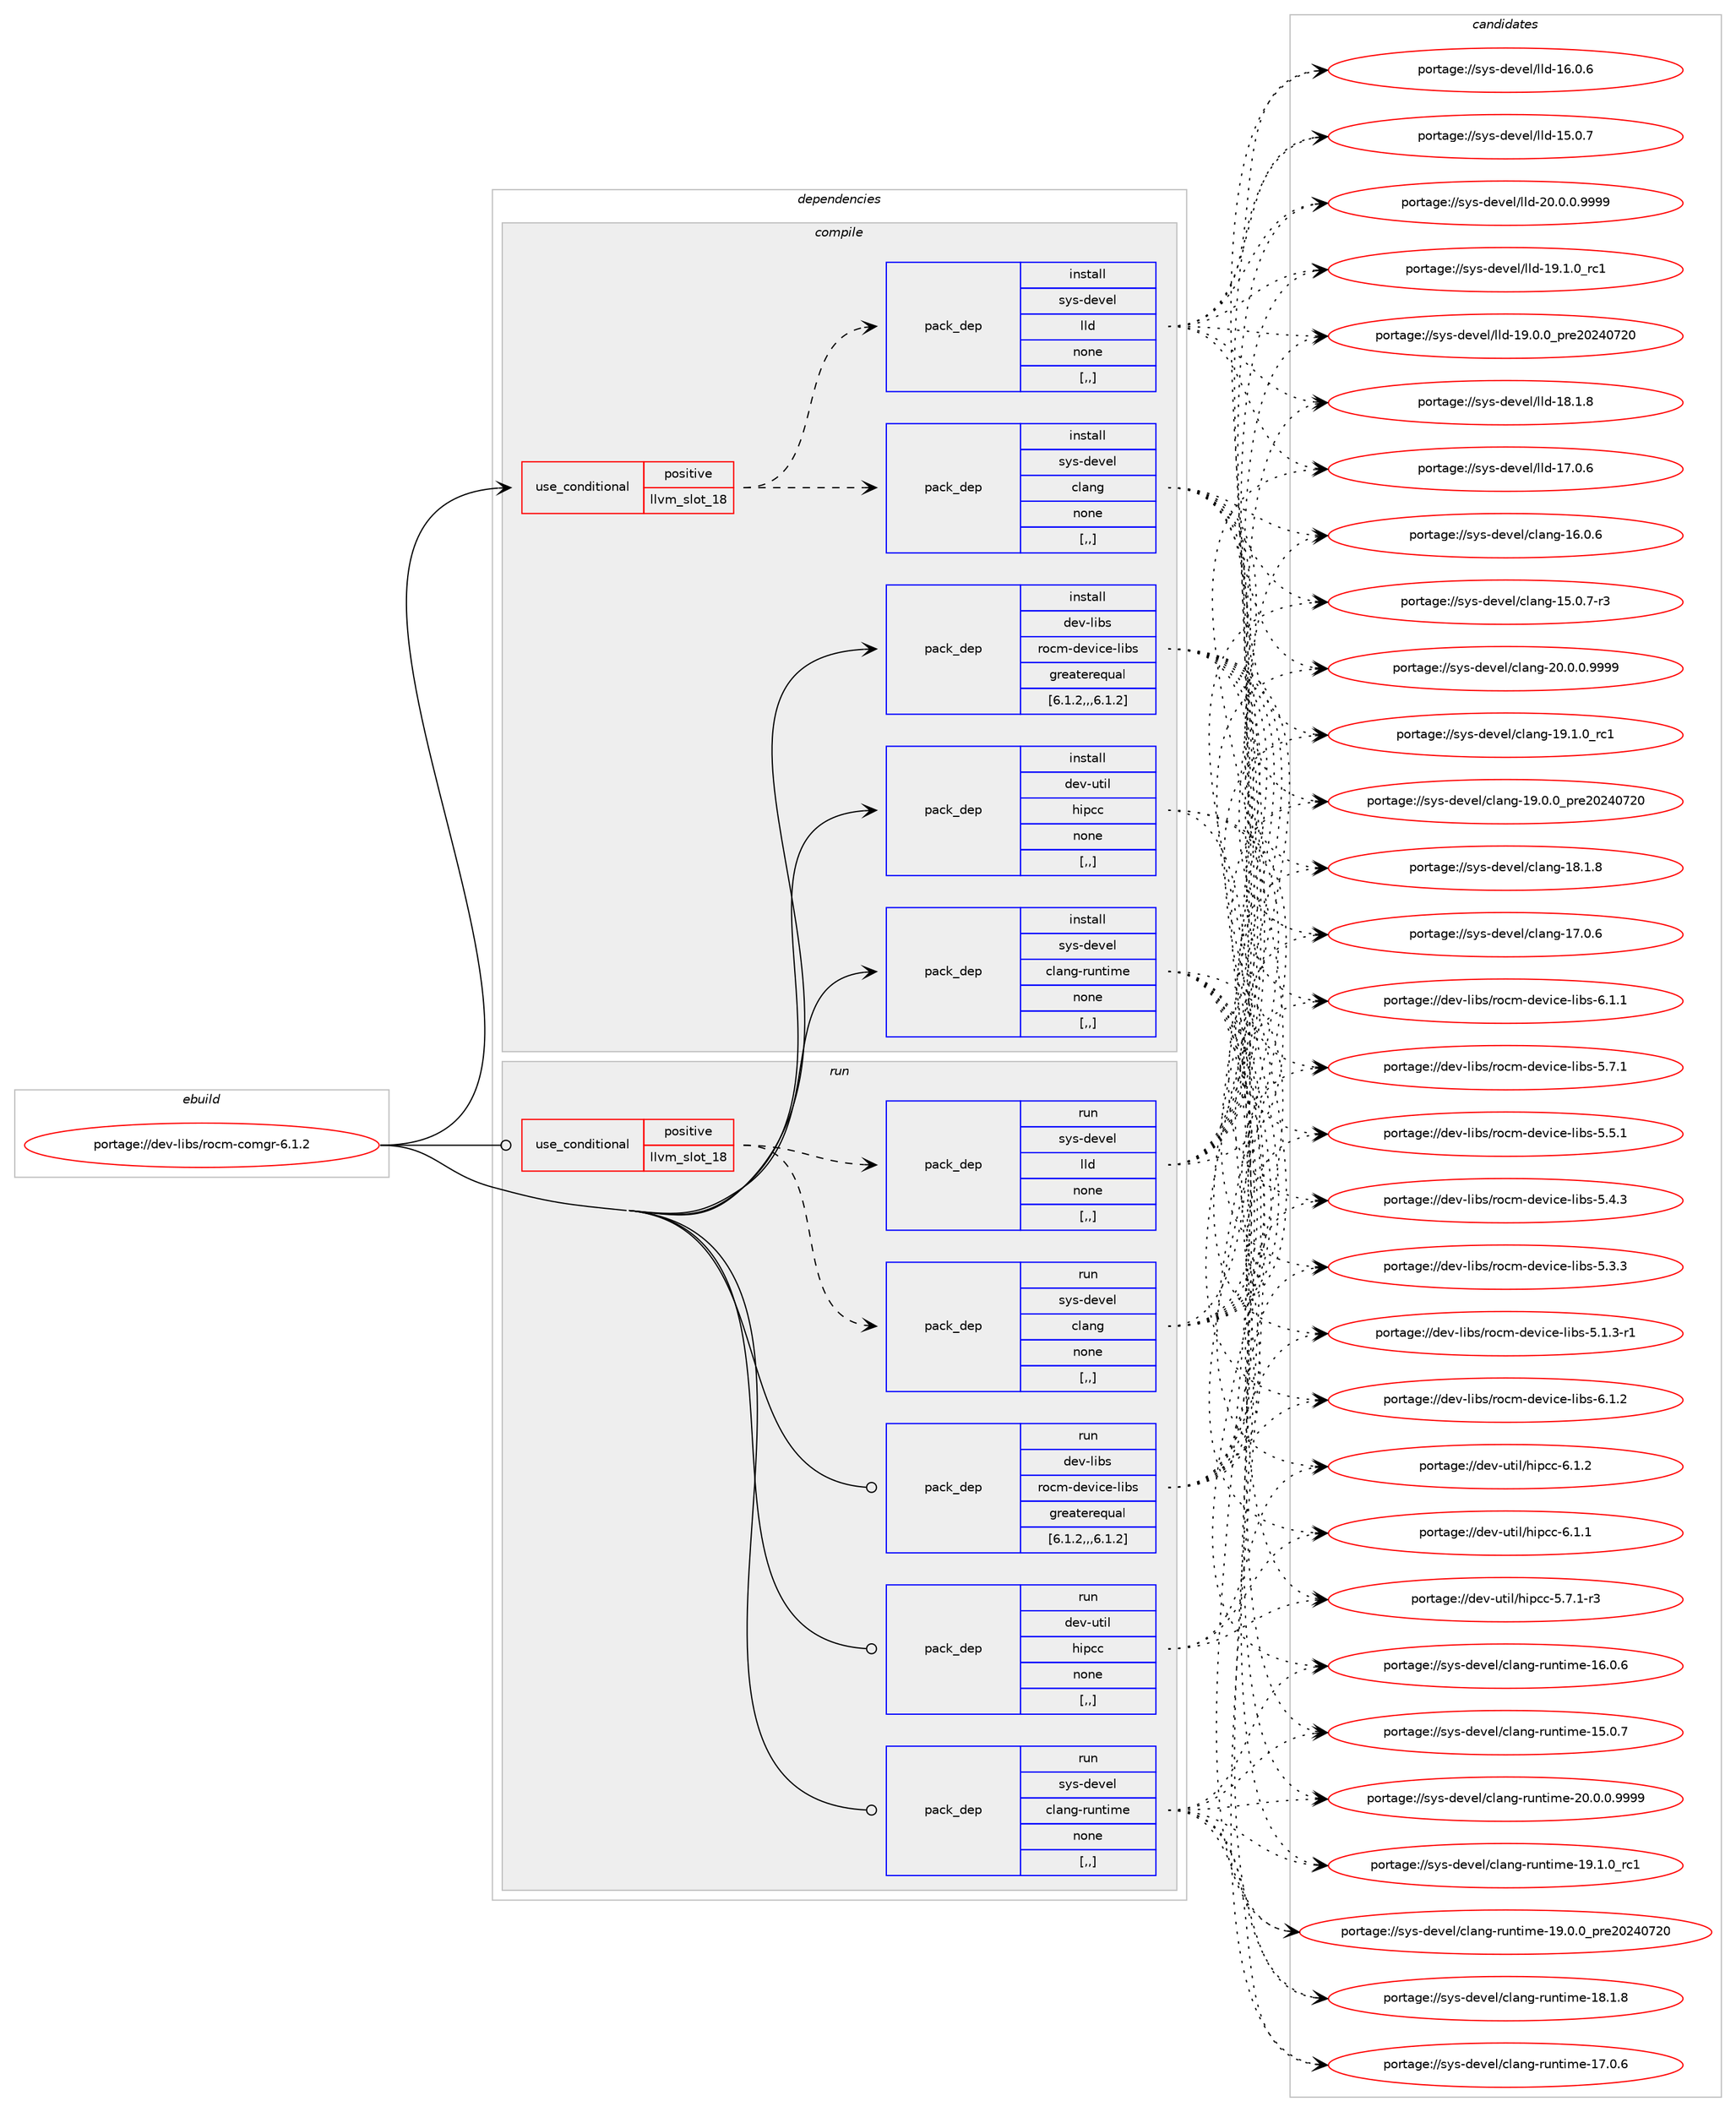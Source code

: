digraph prolog {

# *************
# Graph options
# *************

newrank=true;
concentrate=true;
compound=true;
graph [rankdir=LR,fontname=Helvetica,fontsize=10,ranksep=1.5];#, ranksep=2.5, nodesep=0.2];
edge  [arrowhead=vee];
node  [fontname=Helvetica,fontsize=10];

# **********
# The ebuild
# **********

subgraph cluster_leftcol {
color=gray;
label=<<i>ebuild</i>>;
id [label="portage://dev-libs/rocm-comgr-6.1.2", color=red, width=4, href="../dev-libs/rocm-comgr-6.1.2.svg"];
}

# ****************
# The dependencies
# ****************

subgraph cluster_midcol {
color=gray;
label=<<i>dependencies</i>>;
subgraph cluster_compile {
fillcolor="#eeeeee";
style=filled;
label=<<i>compile</i>>;
subgraph cond28245 {
dependency114143 [label=<<TABLE BORDER="0" CELLBORDER="1" CELLSPACING="0" CELLPADDING="4"><TR><TD ROWSPAN="3" CELLPADDING="10">use_conditional</TD></TR><TR><TD>positive</TD></TR><TR><TD>llvm_slot_18</TD></TR></TABLE>>, shape=none, color=red];
subgraph pack84699 {
dependency114144 [label=<<TABLE BORDER="0" CELLBORDER="1" CELLSPACING="0" CELLPADDING="4" WIDTH="220"><TR><TD ROWSPAN="6" CELLPADDING="30">pack_dep</TD></TR><TR><TD WIDTH="110">install</TD></TR><TR><TD>sys-devel</TD></TR><TR><TD>clang</TD></TR><TR><TD>none</TD></TR><TR><TD>[,,]</TD></TR></TABLE>>, shape=none, color=blue];
}
dependency114143:e -> dependency114144:w [weight=20,style="dashed",arrowhead="vee"];
subgraph pack84700 {
dependency114145 [label=<<TABLE BORDER="0" CELLBORDER="1" CELLSPACING="0" CELLPADDING="4" WIDTH="220"><TR><TD ROWSPAN="6" CELLPADDING="30">pack_dep</TD></TR><TR><TD WIDTH="110">install</TD></TR><TR><TD>sys-devel</TD></TR><TR><TD>lld</TD></TR><TR><TD>none</TD></TR><TR><TD>[,,]</TD></TR></TABLE>>, shape=none, color=blue];
}
dependency114143:e -> dependency114145:w [weight=20,style="dashed",arrowhead="vee"];
}
id:e -> dependency114143:w [weight=20,style="solid",arrowhead="vee"];
subgraph pack84701 {
dependency114146 [label=<<TABLE BORDER="0" CELLBORDER="1" CELLSPACING="0" CELLPADDING="4" WIDTH="220"><TR><TD ROWSPAN="6" CELLPADDING="30">pack_dep</TD></TR><TR><TD WIDTH="110">install</TD></TR><TR><TD>dev-libs</TD></TR><TR><TD>rocm-device-libs</TD></TR><TR><TD>greaterequal</TD></TR><TR><TD>[6.1.2,,,6.1.2]</TD></TR></TABLE>>, shape=none, color=blue];
}
id:e -> dependency114146:w [weight=20,style="solid",arrowhead="vee"];
subgraph pack84702 {
dependency114147 [label=<<TABLE BORDER="0" CELLBORDER="1" CELLSPACING="0" CELLPADDING="4" WIDTH="220"><TR><TD ROWSPAN="6" CELLPADDING="30">pack_dep</TD></TR><TR><TD WIDTH="110">install</TD></TR><TR><TD>dev-util</TD></TR><TR><TD>hipcc</TD></TR><TR><TD>none</TD></TR><TR><TD>[,,]</TD></TR></TABLE>>, shape=none, color=blue];
}
id:e -> dependency114147:w [weight=20,style="solid",arrowhead="vee"];
subgraph pack84703 {
dependency114148 [label=<<TABLE BORDER="0" CELLBORDER="1" CELLSPACING="0" CELLPADDING="4" WIDTH="220"><TR><TD ROWSPAN="6" CELLPADDING="30">pack_dep</TD></TR><TR><TD WIDTH="110">install</TD></TR><TR><TD>sys-devel</TD></TR><TR><TD>clang-runtime</TD></TR><TR><TD>none</TD></TR><TR><TD>[,,]</TD></TR></TABLE>>, shape=none, color=blue];
}
id:e -> dependency114148:w [weight=20,style="solid",arrowhead="vee"];
}
subgraph cluster_compileandrun {
fillcolor="#eeeeee";
style=filled;
label=<<i>compile and run</i>>;
}
subgraph cluster_run {
fillcolor="#eeeeee";
style=filled;
label=<<i>run</i>>;
subgraph cond28246 {
dependency114149 [label=<<TABLE BORDER="0" CELLBORDER="1" CELLSPACING="0" CELLPADDING="4"><TR><TD ROWSPAN="3" CELLPADDING="10">use_conditional</TD></TR><TR><TD>positive</TD></TR><TR><TD>llvm_slot_18</TD></TR></TABLE>>, shape=none, color=red];
subgraph pack84704 {
dependency114150 [label=<<TABLE BORDER="0" CELLBORDER="1" CELLSPACING="0" CELLPADDING="4" WIDTH="220"><TR><TD ROWSPAN="6" CELLPADDING="30">pack_dep</TD></TR><TR><TD WIDTH="110">run</TD></TR><TR><TD>sys-devel</TD></TR><TR><TD>clang</TD></TR><TR><TD>none</TD></TR><TR><TD>[,,]</TD></TR></TABLE>>, shape=none, color=blue];
}
dependency114149:e -> dependency114150:w [weight=20,style="dashed",arrowhead="vee"];
subgraph pack84705 {
dependency114151 [label=<<TABLE BORDER="0" CELLBORDER="1" CELLSPACING="0" CELLPADDING="4" WIDTH="220"><TR><TD ROWSPAN="6" CELLPADDING="30">pack_dep</TD></TR><TR><TD WIDTH="110">run</TD></TR><TR><TD>sys-devel</TD></TR><TR><TD>lld</TD></TR><TR><TD>none</TD></TR><TR><TD>[,,]</TD></TR></TABLE>>, shape=none, color=blue];
}
dependency114149:e -> dependency114151:w [weight=20,style="dashed",arrowhead="vee"];
}
id:e -> dependency114149:w [weight=20,style="solid",arrowhead="odot"];
subgraph pack84706 {
dependency114152 [label=<<TABLE BORDER="0" CELLBORDER="1" CELLSPACING="0" CELLPADDING="4" WIDTH="220"><TR><TD ROWSPAN="6" CELLPADDING="30">pack_dep</TD></TR><TR><TD WIDTH="110">run</TD></TR><TR><TD>dev-libs</TD></TR><TR><TD>rocm-device-libs</TD></TR><TR><TD>greaterequal</TD></TR><TR><TD>[6.1.2,,,6.1.2]</TD></TR></TABLE>>, shape=none, color=blue];
}
id:e -> dependency114152:w [weight=20,style="solid",arrowhead="odot"];
subgraph pack84707 {
dependency114153 [label=<<TABLE BORDER="0" CELLBORDER="1" CELLSPACING="0" CELLPADDING="4" WIDTH="220"><TR><TD ROWSPAN="6" CELLPADDING="30">pack_dep</TD></TR><TR><TD WIDTH="110">run</TD></TR><TR><TD>dev-util</TD></TR><TR><TD>hipcc</TD></TR><TR><TD>none</TD></TR><TR><TD>[,,]</TD></TR></TABLE>>, shape=none, color=blue];
}
id:e -> dependency114153:w [weight=20,style="solid",arrowhead="odot"];
subgraph pack84708 {
dependency114154 [label=<<TABLE BORDER="0" CELLBORDER="1" CELLSPACING="0" CELLPADDING="4" WIDTH="220"><TR><TD ROWSPAN="6" CELLPADDING="30">pack_dep</TD></TR><TR><TD WIDTH="110">run</TD></TR><TR><TD>sys-devel</TD></TR><TR><TD>clang-runtime</TD></TR><TR><TD>none</TD></TR><TR><TD>[,,]</TD></TR></TABLE>>, shape=none, color=blue];
}
id:e -> dependency114154:w [weight=20,style="solid",arrowhead="odot"];
}
}

# **************
# The candidates
# **************

subgraph cluster_choices {
rank=same;
color=gray;
label=<<i>candidates</i>>;

subgraph choice84699 {
color=black;
nodesep=1;
choice11512111545100101118101108479910897110103455048464846484657575757 [label="portage://sys-devel/clang-20.0.0.9999", color=red, width=4,href="../sys-devel/clang-20.0.0.9999.svg"];
choice1151211154510010111810110847991089711010345495746494648951149949 [label="portage://sys-devel/clang-19.1.0_rc1", color=red, width=4,href="../sys-devel/clang-19.1.0_rc1.svg"];
choice1151211154510010111810110847991089711010345495746484648951121141015048505248555048 [label="portage://sys-devel/clang-19.0.0_pre20240720", color=red, width=4,href="../sys-devel/clang-19.0.0_pre20240720.svg"];
choice1151211154510010111810110847991089711010345495646494656 [label="portage://sys-devel/clang-18.1.8", color=red, width=4,href="../sys-devel/clang-18.1.8.svg"];
choice1151211154510010111810110847991089711010345495546484654 [label="portage://sys-devel/clang-17.0.6", color=red, width=4,href="../sys-devel/clang-17.0.6.svg"];
choice1151211154510010111810110847991089711010345495446484654 [label="portage://sys-devel/clang-16.0.6", color=red, width=4,href="../sys-devel/clang-16.0.6.svg"];
choice11512111545100101118101108479910897110103454953464846554511451 [label="portage://sys-devel/clang-15.0.7-r3", color=red, width=4,href="../sys-devel/clang-15.0.7-r3.svg"];
dependency114144:e -> choice11512111545100101118101108479910897110103455048464846484657575757:w [style=dotted,weight="100"];
dependency114144:e -> choice1151211154510010111810110847991089711010345495746494648951149949:w [style=dotted,weight="100"];
dependency114144:e -> choice1151211154510010111810110847991089711010345495746484648951121141015048505248555048:w [style=dotted,weight="100"];
dependency114144:e -> choice1151211154510010111810110847991089711010345495646494656:w [style=dotted,weight="100"];
dependency114144:e -> choice1151211154510010111810110847991089711010345495546484654:w [style=dotted,weight="100"];
dependency114144:e -> choice1151211154510010111810110847991089711010345495446484654:w [style=dotted,weight="100"];
dependency114144:e -> choice11512111545100101118101108479910897110103454953464846554511451:w [style=dotted,weight="100"];
}
subgraph choice84700 {
color=black;
nodesep=1;
choice1151211154510010111810110847108108100455048464846484657575757 [label="portage://sys-devel/lld-20.0.0.9999", color=red, width=4,href="../sys-devel/lld-20.0.0.9999.svg"];
choice115121115451001011181011084710810810045495746494648951149949 [label="portage://sys-devel/lld-19.1.0_rc1", color=red, width=4,href="../sys-devel/lld-19.1.0_rc1.svg"];
choice115121115451001011181011084710810810045495746484648951121141015048505248555048 [label="portage://sys-devel/lld-19.0.0_pre20240720", color=red, width=4,href="../sys-devel/lld-19.0.0_pre20240720.svg"];
choice115121115451001011181011084710810810045495646494656 [label="portage://sys-devel/lld-18.1.8", color=red, width=4,href="../sys-devel/lld-18.1.8.svg"];
choice115121115451001011181011084710810810045495546484654 [label="portage://sys-devel/lld-17.0.6", color=red, width=4,href="../sys-devel/lld-17.0.6.svg"];
choice115121115451001011181011084710810810045495446484654 [label="portage://sys-devel/lld-16.0.6", color=red, width=4,href="../sys-devel/lld-16.0.6.svg"];
choice115121115451001011181011084710810810045495346484655 [label="portage://sys-devel/lld-15.0.7", color=red, width=4,href="../sys-devel/lld-15.0.7.svg"];
dependency114145:e -> choice1151211154510010111810110847108108100455048464846484657575757:w [style=dotted,weight="100"];
dependency114145:e -> choice115121115451001011181011084710810810045495746494648951149949:w [style=dotted,weight="100"];
dependency114145:e -> choice115121115451001011181011084710810810045495746484648951121141015048505248555048:w [style=dotted,weight="100"];
dependency114145:e -> choice115121115451001011181011084710810810045495646494656:w [style=dotted,weight="100"];
dependency114145:e -> choice115121115451001011181011084710810810045495546484654:w [style=dotted,weight="100"];
dependency114145:e -> choice115121115451001011181011084710810810045495446484654:w [style=dotted,weight="100"];
dependency114145:e -> choice115121115451001011181011084710810810045495346484655:w [style=dotted,weight="100"];
}
subgraph choice84701 {
color=black;
nodesep=1;
choice1001011184510810598115471141119910945100101118105991014510810598115455446494650 [label="portage://dev-libs/rocm-device-libs-6.1.2", color=red, width=4,href="../dev-libs/rocm-device-libs-6.1.2.svg"];
choice1001011184510810598115471141119910945100101118105991014510810598115455446494649 [label="portage://dev-libs/rocm-device-libs-6.1.1", color=red, width=4,href="../dev-libs/rocm-device-libs-6.1.1.svg"];
choice1001011184510810598115471141119910945100101118105991014510810598115455346554649 [label="portage://dev-libs/rocm-device-libs-5.7.1", color=red, width=4,href="../dev-libs/rocm-device-libs-5.7.1.svg"];
choice1001011184510810598115471141119910945100101118105991014510810598115455346534649 [label="portage://dev-libs/rocm-device-libs-5.5.1", color=red, width=4,href="../dev-libs/rocm-device-libs-5.5.1.svg"];
choice1001011184510810598115471141119910945100101118105991014510810598115455346524651 [label="portage://dev-libs/rocm-device-libs-5.4.3", color=red, width=4,href="../dev-libs/rocm-device-libs-5.4.3.svg"];
choice1001011184510810598115471141119910945100101118105991014510810598115455346514651 [label="portage://dev-libs/rocm-device-libs-5.3.3", color=red, width=4,href="../dev-libs/rocm-device-libs-5.3.3.svg"];
choice10010111845108105981154711411199109451001011181059910145108105981154553464946514511449 [label="portage://dev-libs/rocm-device-libs-5.1.3-r1", color=red, width=4,href="../dev-libs/rocm-device-libs-5.1.3-r1.svg"];
dependency114146:e -> choice1001011184510810598115471141119910945100101118105991014510810598115455446494650:w [style=dotted,weight="100"];
dependency114146:e -> choice1001011184510810598115471141119910945100101118105991014510810598115455446494649:w [style=dotted,weight="100"];
dependency114146:e -> choice1001011184510810598115471141119910945100101118105991014510810598115455346554649:w [style=dotted,weight="100"];
dependency114146:e -> choice1001011184510810598115471141119910945100101118105991014510810598115455346534649:w [style=dotted,weight="100"];
dependency114146:e -> choice1001011184510810598115471141119910945100101118105991014510810598115455346524651:w [style=dotted,weight="100"];
dependency114146:e -> choice1001011184510810598115471141119910945100101118105991014510810598115455346514651:w [style=dotted,weight="100"];
dependency114146:e -> choice10010111845108105981154711411199109451001011181059910145108105981154553464946514511449:w [style=dotted,weight="100"];
}
subgraph choice84702 {
color=black;
nodesep=1;
choice10010111845117116105108471041051129999455446494650 [label="portage://dev-util/hipcc-6.1.2", color=red, width=4,href="../dev-util/hipcc-6.1.2.svg"];
choice10010111845117116105108471041051129999455446494649 [label="portage://dev-util/hipcc-6.1.1", color=red, width=4,href="../dev-util/hipcc-6.1.1.svg"];
choice100101118451171161051084710410511299994553465546494511451 [label="portage://dev-util/hipcc-5.7.1-r3", color=red, width=4,href="../dev-util/hipcc-5.7.1-r3.svg"];
dependency114147:e -> choice10010111845117116105108471041051129999455446494650:w [style=dotted,weight="100"];
dependency114147:e -> choice10010111845117116105108471041051129999455446494649:w [style=dotted,weight="100"];
dependency114147:e -> choice100101118451171161051084710410511299994553465546494511451:w [style=dotted,weight="100"];
}
subgraph choice84703 {
color=black;
nodesep=1;
choice1151211154510010111810110847991089711010345114117110116105109101455048464846484657575757 [label="portage://sys-devel/clang-runtime-20.0.0.9999", color=red, width=4,href="../sys-devel/clang-runtime-20.0.0.9999.svg"];
choice115121115451001011181011084799108971101034511411711011610510910145495746494648951149949 [label="portage://sys-devel/clang-runtime-19.1.0_rc1", color=red, width=4,href="../sys-devel/clang-runtime-19.1.0_rc1.svg"];
choice115121115451001011181011084799108971101034511411711011610510910145495746484648951121141015048505248555048 [label="portage://sys-devel/clang-runtime-19.0.0_pre20240720", color=red, width=4,href="../sys-devel/clang-runtime-19.0.0_pre20240720.svg"];
choice115121115451001011181011084799108971101034511411711011610510910145495646494656 [label="portage://sys-devel/clang-runtime-18.1.8", color=red, width=4,href="../sys-devel/clang-runtime-18.1.8.svg"];
choice115121115451001011181011084799108971101034511411711011610510910145495546484654 [label="portage://sys-devel/clang-runtime-17.0.6", color=red, width=4,href="../sys-devel/clang-runtime-17.0.6.svg"];
choice115121115451001011181011084799108971101034511411711011610510910145495446484654 [label="portage://sys-devel/clang-runtime-16.0.6", color=red, width=4,href="../sys-devel/clang-runtime-16.0.6.svg"];
choice115121115451001011181011084799108971101034511411711011610510910145495346484655 [label="portage://sys-devel/clang-runtime-15.0.7", color=red, width=4,href="../sys-devel/clang-runtime-15.0.7.svg"];
dependency114148:e -> choice1151211154510010111810110847991089711010345114117110116105109101455048464846484657575757:w [style=dotted,weight="100"];
dependency114148:e -> choice115121115451001011181011084799108971101034511411711011610510910145495746494648951149949:w [style=dotted,weight="100"];
dependency114148:e -> choice115121115451001011181011084799108971101034511411711011610510910145495746484648951121141015048505248555048:w [style=dotted,weight="100"];
dependency114148:e -> choice115121115451001011181011084799108971101034511411711011610510910145495646494656:w [style=dotted,weight="100"];
dependency114148:e -> choice115121115451001011181011084799108971101034511411711011610510910145495546484654:w [style=dotted,weight="100"];
dependency114148:e -> choice115121115451001011181011084799108971101034511411711011610510910145495446484654:w [style=dotted,weight="100"];
dependency114148:e -> choice115121115451001011181011084799108971101034511411711011610510910145495346484655:w [style=dotted,weight="100"];
}
subgraph choice84704 {
color=black;
nodesep=1;
choice11512111545100101118101108479910897110103455048464846484657575757 [label="portage://sys-devel/clang-20.0.0.9999", color=red, width=4,href="../sys-devel/clang-20.0.0.9999.svg"];
choice1151211154510010111810110847991089711010345495746494648951149949 [label="portage://sys-devel/clang-19.1.0_rc1", color=red, width=4,href="../sys-devel/clang-19.1.0_rc1.svg"];
choice1151211154510010111810110847991089711010345495746484648951121141015048505248555048 [label="portage://sys-devel/clang-19.0.0_pre20240720", color=red, width=4,href="../sys-devel/clang-19.0.0_pre20240720.svg"];
choice1151211154510010111810110847991089711010345495646494656 [label="portage://sys-devel/clang-18.1.8", color=red, width=4,href="../sys-devel/clang-18.1.8.svg"];
choice1151211154510010111810110847991089711010345495546484654 [label="portage://sys-devel/clang-17.0.6", color=red, width=4,href="../sys-devel/clang-17.0.6.svg"];
choice1151211154510010111810110847991089711010345495446484654 [label="portage://sys-devel/clang-16.0.6", color=red, width=4,href="../sys-devel/clang-16.0.6.svg"];
choice11512111545100101118101108479910897110103454953464846554511451 [label="portage://sys-devel/clang-15.0.7-r3", color=red, width=4,href="../sys-devel/clang-15.0.7-r3.svg"];
dependency114150:e -> choice11512111545100101118101108479910897110103455048464846484657575757:w [style=dotted,weight="100"];
dependency114150:e -> choice1151211154510010111810110847991089711010345495746494648951149949:w [style=dotted,weight="100"];
dependency114150:e -> choice1151211154510010111810110847991089711010345495746484648951121141015048505248555048:w [style=dotted,weight="100"];
dependency114150:e -> choice1151211154510010111810110847991089711010345495646494656:w [style=dotted,weight="100"];
dependency114150:e -> choice1151211154510010111810110847991089711010345495546484654:w [style=dotted,weight="100"];
dependency114150:e -> choice1151211154510010111810110847991089711010345495446484654:w [style=dotted,weight="100"];
dependency114150:e -> choice11512111545100101118101108479910897110103454953464846554511451:w [style=dotted,weight="100"];
}
subgraph choice84705 {
color=black;
nodesep=1;
choice1151211154510010111810110847108108100455048464846484657575757 [label="portage://sys-devel/lld-20.0.0.9999", color=red, width=4,href="../sys-devel/lld-20.0.0.9999.svg"];
choice115121115451001011181011084710810810045495746494648951149949 [label="portage://sys-devel/lld-19.1.0_rc1", color=red, width=4,href="../sys-devel/lld-19.1.0_rc1.svg"];
choice115121115451001011181011084710810810045495746484648951121141015048505248555048 [label="portage://sys-devel/lld-19.0.0_pre20240720", color=red, width=4,href="../sys-devel/lld-19.0.0_pre20240720.svg"];
choice115121115451001011181011084710810810045495646494656 [label="portage://sys-devel/lld-18.1.8", color=red, width=4,href="../sys-devel/lld-18.1.8.svg"];
choice115121115451001011181011084710810810045495546484654 [label="portage://sys-devel/lld-17.0.6", color=red, width=4,href="../sys-devel/lld-17.0.6.svg"];
choice115121115451001011181011084710810810045495446484654 [label="portage://sys-devel/lld-16.0.6", color=red, width=4,href="../sys-devel/lld-16.0.6.svg"];
choice115121115451001011181011084710810810045495346484655 [label="portage://sys-devel/lld-15.0.7", color=red, width=4,href="../sys-devel/lld-15.0.7.svg"];
dependency114151:e -> choice1151211154510010111810110847108108100455048464846484657575757:w [style=dotted,weight="100"];
dependency114151:e -> choice115121115451001011181011084710810810045495746494648951149949:w [style=dotted,weight="100"];
dependency114151:e -> choice115121115451001011181011084710810810045495746484648951121141015048505248555048:w [style=dotted,weight="100"];
dependency114151:e -> choice115121115451001011181011084710810810045495646494656:w [style=dotted,weight="100"];
dependency114151:e -> choice115121115451001011181011084710810810045495546484654:w [style=dotted,weight="100"];
dependency114151:e -> choice115121115451001011181011084710810810045495446484654:w [style=dotted,weight="100"];
dependency114151:e -> choice115121115451001011181011084710810810045495346484655:w [style=dotted,weight="100"];
}
subgraph choice84706 {
color=black;
nodesep=1;
choice1001011184510810598115471141119910945100101118105991014510810598115455446494650 [label="portage://dev-libs/rocm-device-libs-6.1.2", color=red, width=4,href="../dev-libs/rocm-device-libs-6.1.2.svg"];
choice1001011184510810598115471141119910945100101118105991014510810598115455446494649 [label="portage://dev-libs/rocm-device-libs-6.1.1", color=red, width=4,href="../dev-libs/rocm-device-libs-6.1.1.svg"];
choice1001011184510810598115471141119910945100101118105991014510810598115455346554649 [label="portage://dev-libs/rocm-device-libs-5.7.1", color=red, width=4,href="../dev-libs/rocm-device-libs-5.7.1.svg"];
choice1001011184510810598115471141119910945100101118105991014510810598115455346534649 [label="portage://dev-libs/rocm-device-libs-5.5.1", color=red, width=4,href="../dev-libs/rocm-device-libs-5.5.1.svg"];
choice1001011184510810598115471141119910945100101118105991014510810598115455346524651 [label="portage://dev-libs/rocm-device-libs-5.4.3", color=red, width=4,href="../dev-libs/rocm-device-libs-5.4.3.svg"];
choice1001011184510810598115471141119910945100101118105991014510810598115455346514651 [label="portage://dev-libs/rocm-device-libs-5.3.3", color=red, width=4,href="../dev-libs/rocm-device-libs-5.3.3.svg"];
choice10010111845108105981154711411199109451001011181059910145108105981154553464946514511449 [label="portage://dev-libs/rocm-device-libs-5.1.3-r1", color=red, width=4,href="../dev-libs/rocm-device-libs-5.1.3-r1.svg"];
dependency114152:e -> choice1001011184510810598115471141119910945100101118105991014510810598115455446494650:w [style=dotted,weight="100"];
dependency114152:e -> choice1001011184510810598115471141119910945100101118105991014510810598115455446494649:w [style=dotted,weight="100"];
dependency114152:e -> choice1001011184510810598115471141119910945100101118105991014510810598115455346554649:w [style=dotted,weight="100"];
dependency114152:e -> choice1001011184510810598115471141119910945100101118105991014510810598115455346534649:w [style=dotted,weight="100"];
dependency114152:e -> choice1001011184510810598115471141119910945100101118105991014510810598115455346524651:w [style=dotted,weight="100"];
dependency114152:e -> choice1001011184510810598115471141119910945100101118105991014510810598115455346514651:w [style=dotted,weight="100"];
dependency114152:e -> choice10010111845108105981154711411199109451001011181059910145108105981154553464946514511449:w [style=dotted,weight="100"];
}
subgraph choice84707 {
color=black;
nodesep=1;
choice10010111845117116105108471041051129999455446494650 [label="portage://dev-util/hipcc-6.1.2", color=red, width=4,href="../dev-util/hipcc-6.1.2.svg"];
choice10010111845117116105108471041051129999455446494649 [label="portage://dev-util/hipcc-6.1.1", color=red, width=4,href="../dev-util/hipcc-6.1.1.svg"];
choice100101118451171161051084710410511299994553465546494511451 [label="portage://dev-util/hipcc-5.7.1-r3", color=red, width=4,href="../dev-util/hipcc-5.7.1-r3.svg"];
dependency114153:e -> choice10010111845117116105108471041051129999455446494650:w [style=dotted,weight="100"];
dependency114153:e -> choice10010111845117116105108471041051129999455446494649:w [style=dotted,weight="100"];
dependency114153:e -> choice100101118451171161051084710410511299994553465546494511451:w [style=dotted,weight="100"];
}
subgraph choice84708 {
color=black;
nodesep=1;
choice1151211154510010111810110847991089711010345114117110116105109101455048464846484657575757 [label="portage://sys-devel/clang-runtime-20.0.0.9999", color=red, width=4,href="../sys-devel/clang-runtime-20.0.0.9999.svg"];
choice115121115451001011181011084799108971101034511411711011610510910145495746494648951149949 [label="portage://sys-devel/clang-runtime-19.1.0_rc1", color=red, width=4,href="../sys-devel/clang-runtime-19.1.0_rc1.svg"];
choice115121115451001011181011084799108971101034511411711011610510910145495746484648951121141015048505248555048 [label="portage://sys-devel/clang-runtime-19.0.0_pre20240720", color=red, width=4,href="../sys-devel/clang-runtime-19.0.0_pre20240720.svg"];
choice115121115451001011181011084799108971101034511411711011610510910145495646494656 [label="portage://sys-devel/clang-runtime-18.1.8", color=red, width=4,href="../sys-devel/clang-runtime-18.1.8.svg"];
choice115121115451001011181011084799108971101034511411711011610510910145495546484654 [label="portage://sys-devel/clang-runtime-17.0.6", color=red, width=4,href="../sys-devel/clang-runtime-17.0.6.svg"];
choice115121115451001011181011084799108971101034511411711011610510910145495446484654 [label="portage://sys-devel/clang-runtime-16.0.6", color=red, width=4,href="../sys-devel/clang-runtime-16.0.6.svg"];
choice115121115451001011181011084799108971101034511411711011610510910145495346484655 [label="portage://sys-devel/clang-runtime-15.0.7", color=red, width=4,href="../sys-devel/clang-runtime-15.0.7.svg"];
dependency114154:e -> choice1151211154510010111810110847991089711010345114117110116105109101455048464846484657575757:w [style=dotted,weight="100"];
dependency114154:e -> choice115121115451001011181011084799108971101034511411711011610510910145495746494648951149949:w [style=dotted,weight="100"];
dependency114154:e -> choice115121115451001011181011084799108971101034511411711011610510910145495746484648951121141015048505248555048:w [style=dotted,weight="100"];
dependency114154:e -> choice115121115451001011181011084799108971101034511411711011610510910145495646494656:w [style=dotted,weight="100"];
dependency114154:e -> choice115121115451001011181011084799108971101034511411711011610510910145495546484654:w [style=dotted,weight="100"];
dependency114154:e -> choice115121115451001011181011084799108971101034511411711011610510910145495446484654:w [style=dotted,weight="100"];
dependency114154:e -> choice115121115451001011181011084799108971101034511411711011610510910145495346484655:w [style=dotted,weight="100"];
}
}

}

